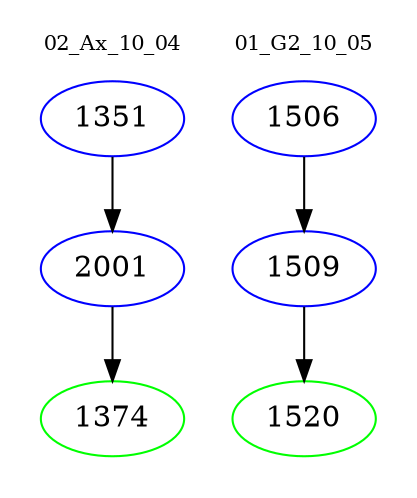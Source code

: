 digraph{
subgraph cluster_0 {
color = white
label = "02_Ax_10_04";
fontsize=10;
T0_1351 [label="1351", color="blue"]
T0_1351 -> T0_2001 [color="black"]
T0_2001 [label="2001", color="blue"]
T0_2001 -> T0_1374 [color="black"]
T0_1374 [label="1374", color="green"]
}
subgraph cluster_1 {
color = white
label = "01_G2_10_05";
fontsize=10;
T1_1506 [label="1506", color="blue"]
T1_1506 -> T1_1509 [color="black"]
T1_1509 [label="1509", color="blue"]
T1_1509 -> T1_1520 [color="black"]
T1_1520 [label="1520", color="green"]
}
}
